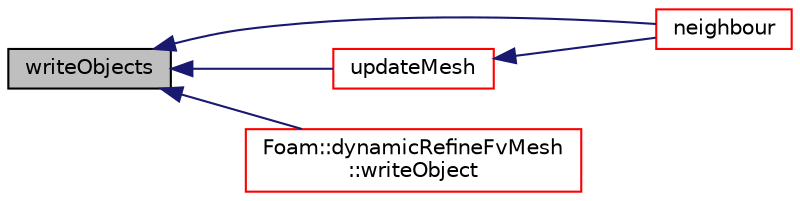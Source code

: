 digraph "writeObjects"
{
  bgcolor="transparent";
  edge [fontname="Helvetica",fontsize="10",labelfontname="Helvetica",labelfontsize="10"];
  node [fontname="Helvetica",fontsize="10",shape=record];
  rankdir="LR";
  Node1 [label="writeObjects",height=0.2,width=0.4,color="black", fillcolor="grey75", style="filled", fontcolor="black"];
  Node1 -> Node2 [dir="back",color="midnightblue",fontsize="10",style="solid",fontname="Helvetica"];
  Node2 [label="neighbour",height=0.2,width=0.4,color="red",URL="$a00876.html#a942a1cffef163625ee3408ae1f057dec",tooltip="Internal face neighbour. "];
  Node1 -> Node3 [dir="back",color="midnightblue",fontsize="10",style="solid",fontname="Helvetica"];
  Node3 [label="updateMesh",height=0.2,width=0.4,color="red",URL="$a00876.html#a9c8cde0b192708d622d874f8cc2df66d",tooltip="Update mesh corresponding to the given map. "];
  Node3 -> Node2 [dir="back",color="midnightblue",fontsize="10",style="solid",fontname="Helvetica"];
  Node1 -> Node4 [dir="back",color="midnightblue",fontsize="10",style="solid",fontname="Helvetica"];
  Node4 [label="Foam::dynamicRefineFvMesh\l::writeObject",height=0.2,width=0.4,color="red",URL="$a00605.html#aa4d5557147f7b9288cfbf5222d503307",tooltip="Write using given format, version and compression. "];
}
